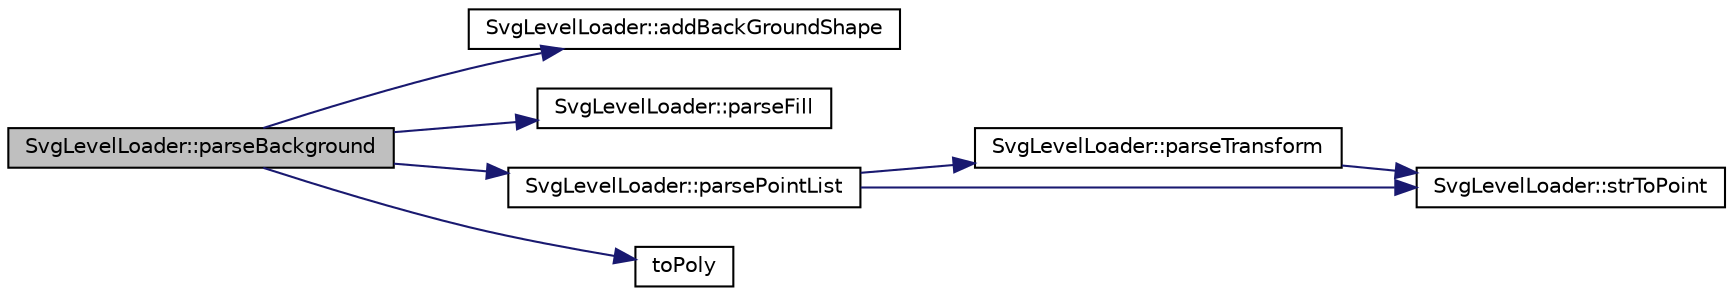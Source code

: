 digraph G
{
  edge [fontname="Helvetica",fontsize="10",labelfontname="Helvetica",labelfontsize="10"];
  node [fontname="Helvetica",fontsize="10",shape=record];
  rankdir="LR";
  Node1 [label="SvgLevelLoader::parseBackground",height=0.2,width=0.4,color="black", fillcolor="grey75", style="filled" fontcolor="black"];
  Node1 -> Node2 [color="midnightblue",fontsize="10",style="solid",fontname="Helvetica"];
  Node2 [label="SvgLevelLoader::addBackGroundShape",height=0.2,width=0.4,color="black", fillcolor="white", style="filled",URL="$classSvgLevelLoader.html#ac6e06903293c6a3fe87f5e5747723b5e"];
  Node1 -> Node3 [color="midnightblue",fontsize="10",style="solid",fontname="Helvetica"];
  Node3 [label="SvgLevelLoader::parseFill",height=0.2,width=0.4,color="black", fillcolor="white", style="filled",URL="$classSvgLevelLoader.html#a2fad092b3cc396c16c8998dfa5ef5b4e"];
  Node1 -> Node4 [color="midnightblue",fontsize="10",style="solid",fontname="Helvetica"];
  Node4 [label="SvgLevelLoader::parsePointList",height=0.2,width=0.4,color="black", fillcolor="white", style="filled",URL="$classSvgLevelLoader.html#abda6b66187cc29c7d2afda688ec38412"];
  Node4 -> Node5 [color="midnightblue",fontsize="10",style="solid",fontname="Helvetica"];
  Node5 [label="SvgLevelLoader::parseTransform",height=0.2,width=0.4,color="black", fillcolor="white", style="filled",URL="$classSvgLevelLoader.html#aac30601434ed0f5f52f475c5315f7daf"];
  Node5 -> Node6 [color="midnightblue",fontsize="10",style="solid",fontname="Helvetica"];
  Node6 [label="SvgLevelLoader::strToPoint",height=0.2,width=0.4,color="black", fillcolor="white", style="filled",URL="$classSvgLevelLoader.html#a9faa5bb2a40a6bacaa0f28fc6460000f"];
  Node4 -> Node6 [color="midnightblue",fontsize="10",style="solid",fontname="Helvetica"];
  Node1 -> Node7 [color="midnightblue",fontsize="10",style="solid",fontname="Helvetica"];
  Node7 [label="toPoly",height=0.2,width=0.4,color="black", fillcolor="white", style="filled",URL="$tools_8cpp.html#aea21719bd05ff099d0aa190b4555c352",tooltip="Convert a QList of QPoint in a QPolygon transated of *center*."];
}

